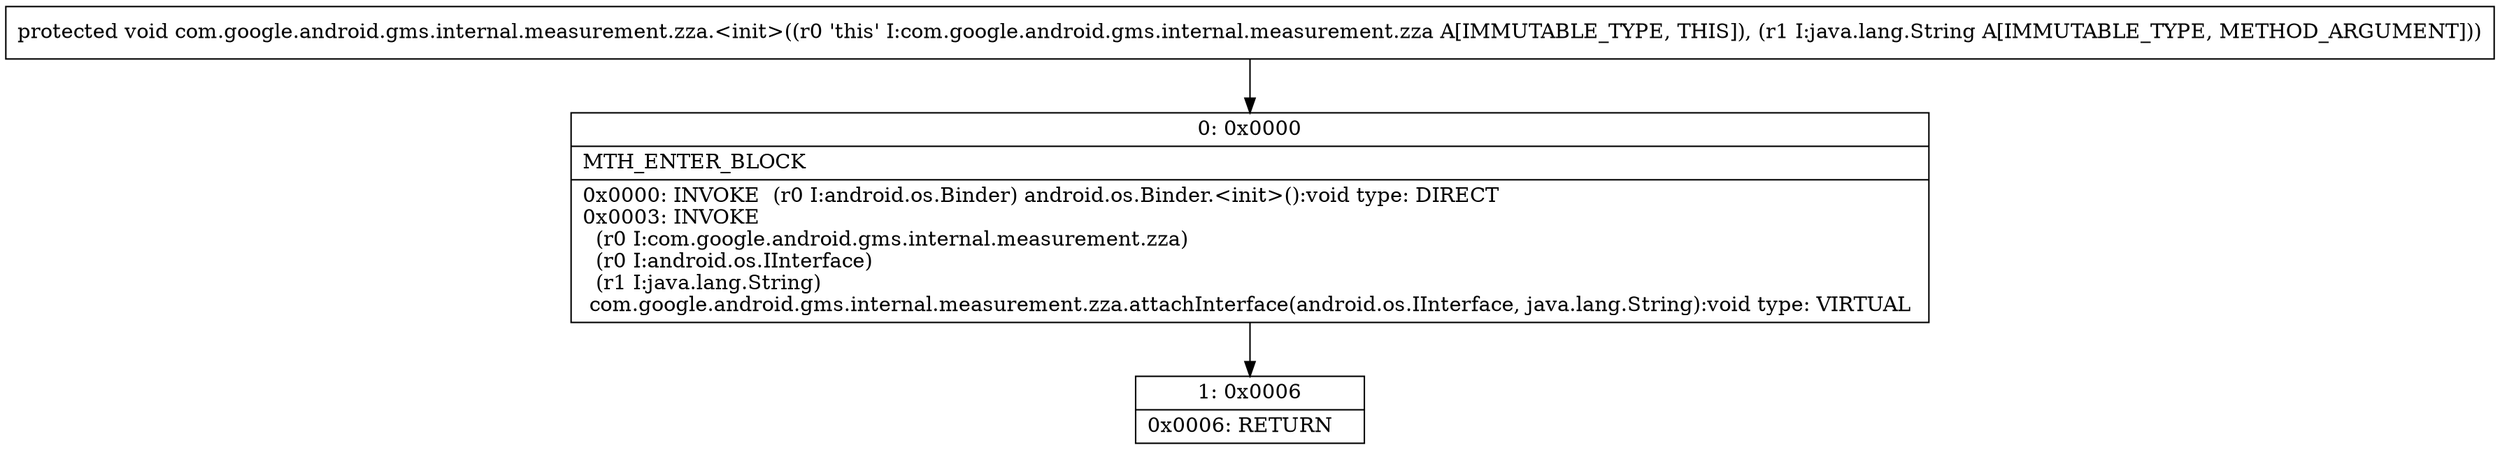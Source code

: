 digraph "CFG forcom.google.android.gms.internal.measurement.zza.\<init\>(Ljava\/lang\/String;)V" {
Node_0 [shape=record,label="{0\:\ 0x0000|MTH_ENTER_BLOCK\l|0x0000: INVOKE  (r0 I:android.os.Binder) android.os.Binder.\<init\>():void type: DIRECT \l0x0003: INVOKE  \l  (r0 I:com.google.android.gms.internal.measurement.zza)\l  (r0 I:android.os.IInterface)\l  (r1 I:java.lang.String)\l com.google.android.gms.internal.measurement.zza.attachInterface(android.os.IInterface, java.lang.String):void type: VIRTUAL \l}"];
Node_1 [shape=record,label="{1\:\ 0x0006|0x0006: RETURN   \l}"];
MethodNode[shape=record,label="{protected void com.google.android.gms.internal.measurement.zza.\<init\>((r0 'this' I:com.google.android.gms.internal.measurement.zza A[IMMUTABLE_TYPE, THIS]), (r1 I:java.lang.String A[IMMUTABLE_TYPE, METHOD_ARGUMENT])) }"];
MethodNode -> Node_0;
Node_0 -> Node_1;
}

